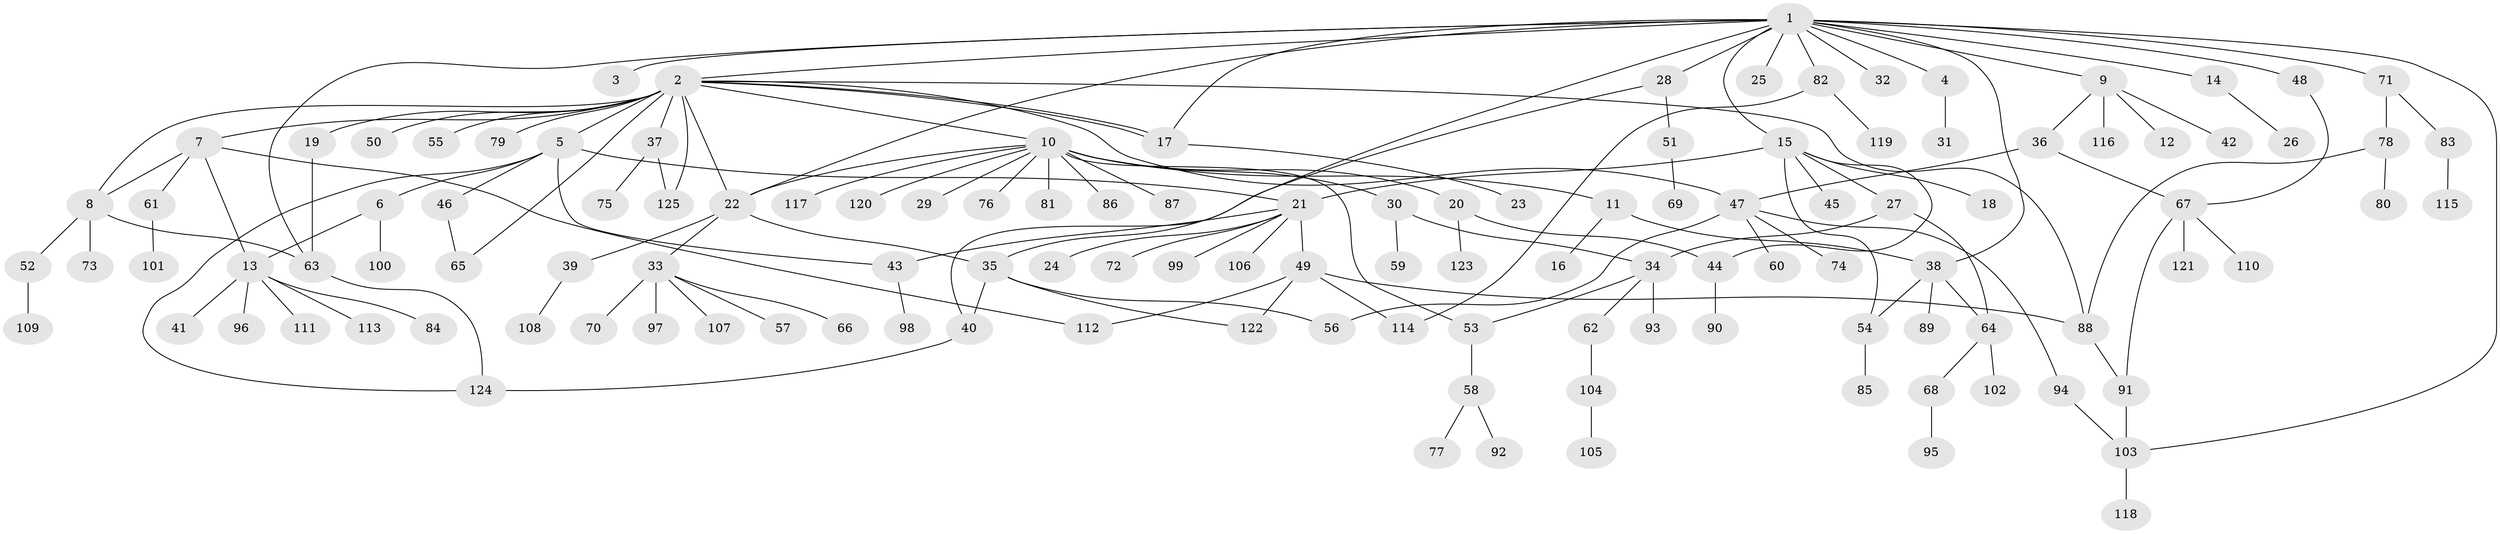// coarse degree distribution, {19: 0.01098901098901099, 17: 0.01098901098901099, 1: 0.5494505494505495, 7: 0.02197802197802198, 5: 0.06593406593406594, 11: 0.01098901098901099, 6: 0.04395604395604396, 2: 0.15384615384615385, 8: 0.01098901098901099, 3: 0.07692307692307693, 4: 0.04395604395604396}
// Generated by graph-tools (version 1.1) at 2025/23/03/03/25 07:23:54]
// undirected, 125 vertices, 157 edges
graph export_dot {
graph [start="1"]
  node [color=gray90,style=filled];
  1;
  2;
  3;
  4;
  5;
  6;
  7;
  8;
  9;
  10;
  11;
  12;
  13;
  14;
  15;
  16;
  17;
  18;
  19;
  20;
  21;
  22;
  23;
  24;
  25;
  26;
  27;
  28;
  29;
  30;
  31;
  32;
  33;
  34;
  35;
  36;
  37;
  38;
  39;
  40;
  41;
  42;
  43;
  44;
  45;
  46;
  47;
  48;
  49;
  50;
  51;
  52;
  53;
  54;
  55;
  56;
  57;
  58;
  59;
  60;
  61;
  62;
  63;
  64;
  65;
  66;
  67;
  68;
  69;
  70;
  71;
  72;
  73;
  74;
  75;
  76;
  77;
  78;
  79;
  80;
  81;
  82;
  83;
  84;
  85;
  86;
  87;
  88;
  89;
  90;
  91;
  92;
  93;
  94;
  95;
  96;
  97;
  98;
  99;
  100;
  101;
  102;
  103;
  104;
  105;
  106;
  107;
  108;
  109;
  110;
  111;
  112;
  113;
  114;
  115;
  116;
  117;
  118;
  119;
  120;
  121;
  122;
  123;
  124;
  125;
  1 -- 2;
  1 -- 3;
  1 -- 4;
  1 -- 9;
  1 -- 14;
  1 -- 15;
  1 -- 17;
  1 -- 22;
  1 -- 25;
  1 -- 28;
  1 -- 32;
  1 -- 35;
  1 -- 38;
  1 -- 48;
  1 -- 63;
  1 -- 71;
  1 -- 82;
  1 -- 103;
  2 -- 5;
  2 -- 7;
  2 -- 8;
  2 -- 10;
  2 -- 17;
  2 -- 17;
  2 -- 19;
  2 -- 22;
  2 -- 37;
  2 -- 47;
  2 -- 50;
  2 -- 55;
  2 -- 65;
  2 -- 79;
  2 -- 88;
  2 -- 125;
  4 -- 31;
  5 -- 6;
  5 -- 21;
  5 -- 43;
  5 -- 46;
  5 -- 124;
  6 -- 13;
  6 -- 100;
  7 -- 8;
  7 -- 13;
  7 -- 61;
  7 -- 112;
  8 -- 52;
  8 -- 63;
  8 -- 73;
  9 -- 12;
  9 -- 36;
  9 -- 42;
  9 -- 116;
  10 -- 11;
  10 -- 20;
  10 -- 22;
  10 -- 29;
  10 -- 30;
  10 -- 53;
  10 -- 76;
  10 -- 81;
  10 -- 86;
  10 -- 87;
  10 -- 117;
  10 -- 120;
  11 -- 16;
  11 -- 38;
  13 -- 41;
  13 -- 84;
  13 -- 96;
  13 -- 111;
  13 -- 113;
  14 -- 26;
  15 -- 18;
  15 -- 21;
  15 -- 27;
  15 -- 44;
  15 -- 45;
  15 -- 54;
  17 -- 23;
  19 -- 63;
  20 -- 44;
  20 -- 123;
  21 -- 24;
  21 -- 43;
  21 -- 49;
  21 -- 72;
  21 -- 99;
  21 -- 106;
  22 -- 33;
  22 -- 35;
  22 -- 39;
  27 -- 34;
  27 -- 64;
  28 -- 40;
  28 -- 51;
  30 -- 34;
  30 -- 59;
  33 -- 57;
  33 -- 66;
  33 -- 70;
  33 -- 97;
  33 -- 107;
  34 -- 53;
  34 -- 62;
  34 -- 93;
  35 -- 40;
  35 -- 56;
  35 -- 122;
  36 -- 47;
  36 -- 67;
  37 -- 75;
  37 -- 125;
  38 -- 54;
  38 -- 64;
  38 -- 89;
  39 -- 108;
  40 -- 124;
  43 -- 98;
  44 -- 90;
  46 -- 65;
  47 -- 56;
  47 -- 60;
  47 -- 74;
  47 -- 94;
  48 -- 67;
  49 -- 88;
  49 -- 112;
  49 -- 114;
  49 -- 122;
  51 -- 69;
  52 -- 109;
  53 -- 58;
  54 -- 85;
  58 -- 77;
  58 -- 92;
  61 -- 101;
  62 -- 104;
  63 -- 124;
  64 -- 68;
  64 -- 102;
  67 -- 91;
  67 -- 110;
  67 -- 121;
  68 -- 95;
  71 -- 78;
  71 -- 83;
  78 -- 80;
  78 -- 88;
  82 -- 114;
  82 -- 119;
  83 -- 115;
  88 -- 91;
  91 -- 103;
  94 -- 103;
  103 -- 118;
  104 -- 105;
}
